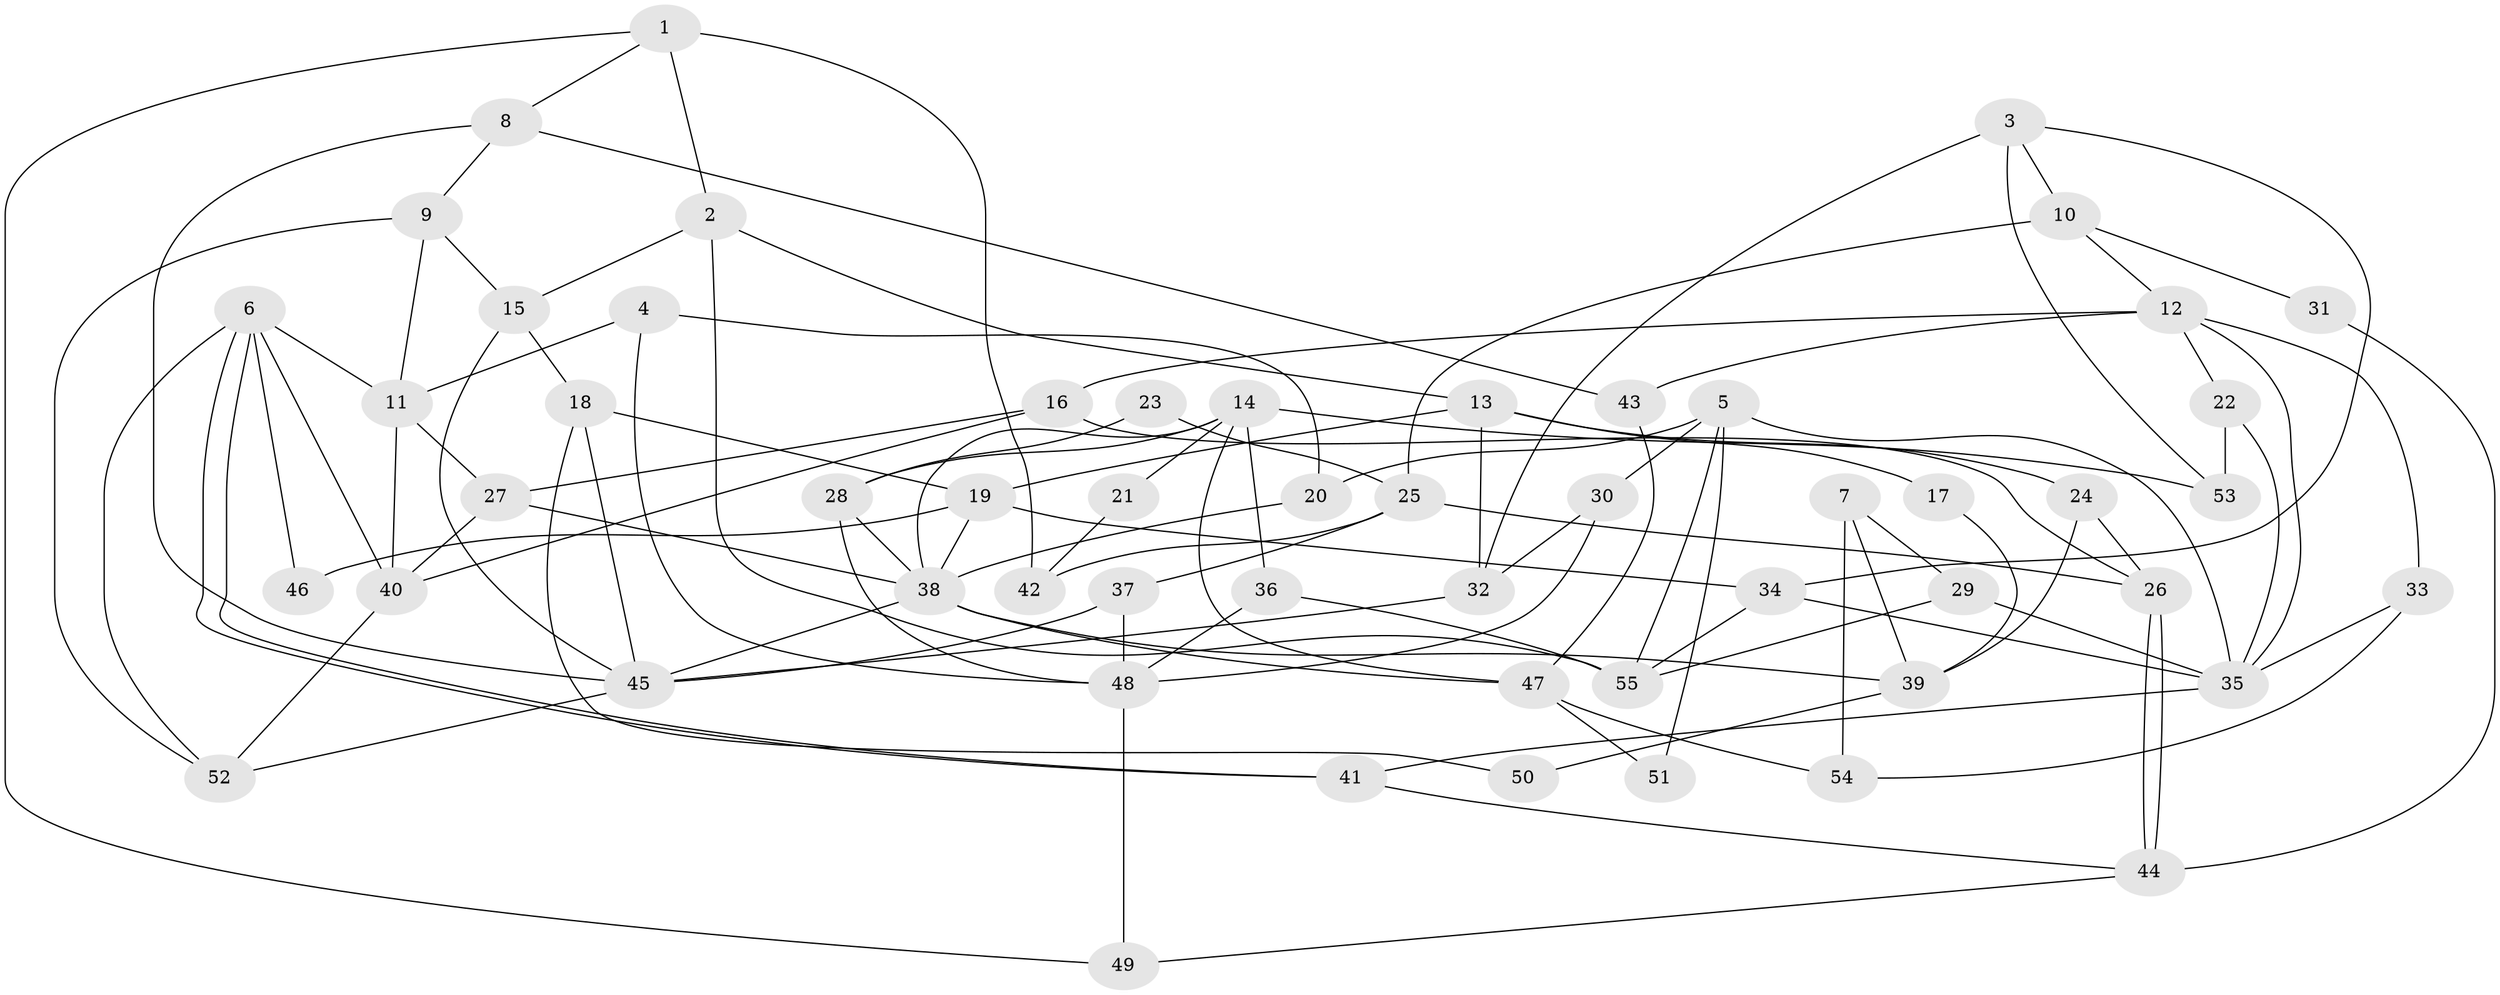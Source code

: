 // coarse degree distribution, {6: 0.2647058823529412, 4: 0.17647058823529413, 7: 0.11764705882352941, 5: 0.17647058823529413, 3: 0.14705882352941177, 9: 0.029411764705882353, 2: 0.08823529411764706}
// Generated by graph-tools (version 1.1) at 2025/52/02/27/25 19:52:05]
// undirected, 55 vertices, 110 edges
graph export_dot {
graph [start="1"]
  node [color=gray90,style=filled];
  1;
  2;
  3;
  4;
  5;
  6;
  7;
  8;
  9;
  10;
  11;
  12;
  13;
  14;
  15;
  16;
  17;
  18;
  19;
  20;
  21;
  22;
  23;
  24;
  25;
  26;
  27;
  28;
  29;
  30;
  31;
  32;
  33;
  34;
  35;
  36;
  37;
  38;
  39;
  40;
  41;
  42;
  43;
  44;
  45;
  46;
  47;
  48;
  49;
  50;
  51;
  52;
  53;
  54;
  55;
  1 -- 8;
  1 -- 49;
  1 -- 2;
  1 -- 42;
  2 -- 15;
  2 -- 13;
  2 -- 55;
  3 -- 32;
  3 -- 34;
  3 -- 10;
  3 -- 53;
  4 -- 11;
  4 -- 48;
  4 -- 20;
  5 -- 20;
  5 -- 35;
  5 -- 30;
  5 -- 51;
  5 -- 55;
  6 -- 41;
  6 -- 41;
  6 -- 40;
  6 -- 11;
  6 -- 46;
  6 -- 52;
  7 -- 29;
  7 -- 54;
  7 -- 39;
  8 -- 45;
  8 -- 9;
  8 -- 43;
  9 -- 11;
  9 -- 52;
  9 -- 15;
  10 -- 12;
  10 -- 25;
  10 -- 31;
  11 -- 40;
  11 -- 27;
  12 -- 22;
  12 -- 43;
  12 -- 16;
  12 -- 33;
  12 -- 35;
  13 -- 24;
  13 -- 17;
  13 -- 19;
  13 -- 32;
  14 -- 28;
  14 -- 38;
  14 -- 21;
  14 -- 36;
  14 -- 47;
  14 -- 53;
  15 -- 45;
  15 -- 18;
  16 -- 26;
  16 -- 27;
  16 -- 40;
  17 -- 39;
  18 -- 45;
  18 -- 19;
  18 -- 50;
  19 -- 34;
  19 -- 38;
  19 -- 46;
  20 -- 38;
  21 -- 42;
  22 -- 35;
  22 -- 53;
  23 -- 25;
  23 -- 28;
  24 -- 26;
  24 -- 39;
  25 -- 37;
  25 -- 26;
  25 -- 42;
  26 -- 44;
  26 -- 44;
  27 -- 38;
  27 -- 40;
  28 -- 38;
  28 -- 48;
  29 -- 35;
  29 -- 55;
  30 -- 32;
  30 -- 48;
  31 -- 44;
  32 -- 45;
  33 -- 35;
  33 -- 54;
  34 -- 55;
  34 -- 35;
  35 -- 41;
  36 -- 55;
  36 -- 48;
  37 -- 45;
  37 -- 48;
  38 -- 39;
  38 -- 45;
  38 -- 47;
  39 -- 50;
  40 -- 52;
  41 -- 44;
  43 -- 47;
  44 -- 49;
  45 -- 52;
  47 -- 51;
  47 -- 54;
  48 -- 49;
}
